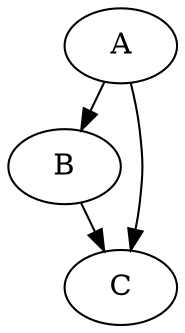 digraph if {
	bgcolor=transparent
	node [style=filled fillcolor=white]
	ranksep=0.3

	A
	B
	C
	A->B
	A->C
	B->C
}
